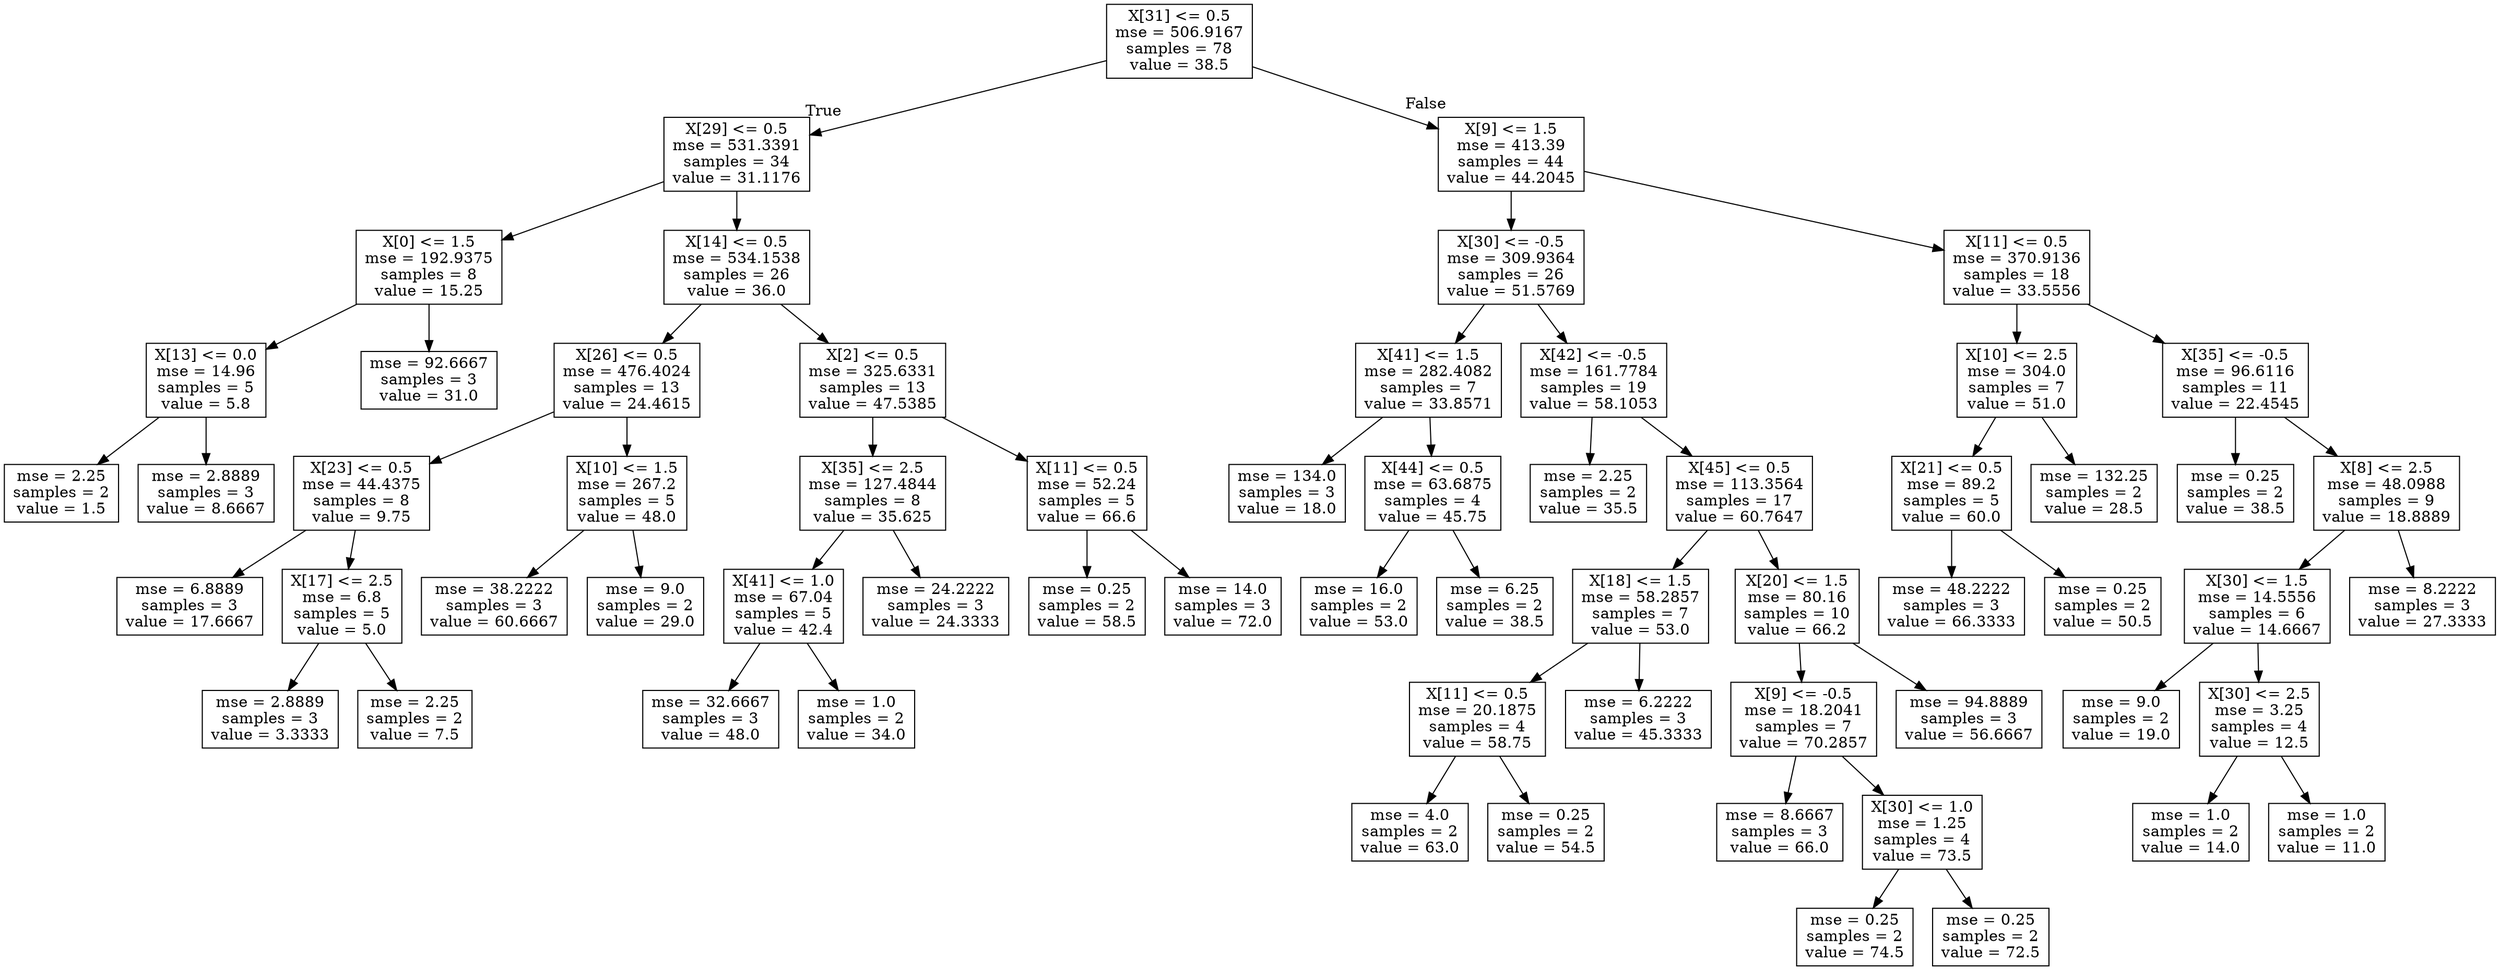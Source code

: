 digraph Tree {
node [shape=box] ;
0 [label="X[31] <= 0.5\nmse = 506.9167\nsamples = 78\nvalue = 38.5"] ;
1 [label="X[29] <= 0.5\nmse = 531.3391\nsamples = 34\nvalue = 31.1176"] ;
0 -> 1 [labeldistance=2.5, labelangle=45, headlabel="True"] ;
2 [label="X[0] <= 1.5\nmse = 192.9375\nsamples = 8\nvalue = 15.25"] ;
1 -> 2 ;
3 [label="X[13] <= 0.0\nmse = 14.96\nsamples = 5\nvalue = 5.8"] ;
2 -> 3 ;
4 [label="mse = 2.25\nsamples = 2\nvalue = 1.5"] ;
3 -> 4 ;
5 [label="mse = 2.8889\nsamples = 3\nvalue = 8.6667"] ;
3 -> 5 ;
6 [label="mse = 92.6667\nsamples = 3\nvalue = 31.0"] ;
2 -> 6 ;
7 [label="X[14] <= 0.5\nmse = 534.1538\nsamples = 26\nvalue = 36.0"] ;
1 -> 7 ;
8 [label="X[26] <= 0.5\nmse = 476.4024\nsamples = 13\nvalue = 24.4615"] ;
7 -> 8 ;
9 [label="X[23] <= 0.5\nmse = 44.4375\nsamples = 8\nvalue = 9.75"] ;
8 -> 9 ;
10 [label="mse = 6.8889\nsamples = 3\nvalue = 17.6667"] ;
9 -> 10 ;
11 [label="X[17] <= 2.5\nmse = 6.8\nsamples = 5\nvalue = 5.0"] ;
9 -> 11 ;
12 [label="mse = 2.8889\nsamples = 3\nvalue = 3.3333"] ;
11 -> 12 ;
13 [label="mse = 2.25\nsamples = 2\nvalue = 7.5"] ;
11 -> 13 ;
14 [label="X[10] <= 1.5\nmse = 267.2\nsamples = 5\nvalue = 48.0"] ;
8 -> 14 ;
15 [label="mse = 38.2222\nsamples = 3\nvalue = 60.6667"] ;
14 -> 15 ;
16 [label="mse = 9.0\nsamples = 2\nvalue = 29.0"] ;
14 -> 16 ;
17 [label="X[2] <= 0.5\nmse = 325.6331\nsamples = 13\nvalue = 47.5385"] ;
7 -> 17 ;
18 [label="X[35] <= 2.5\nmse = 127.4844\nsamples = 8\nvalue = 35.625"] ;
17 -> 18 ;
19 [label="X[41] <= 1.0\nmse = 67.04\nsamples = 5\nvalue = 42.4"] ;
18 -> 19 ;
20 [label="mse = 32.6667\nsamples = 3\nvalue = 48.0"] ;
19 -> 20 ;
21 [label="mse = 1.0\nsamples = 2\nvalue = 34.0"] ;
19 -> 21 ;
22 [label="mse = 24.2222\nsamples = 3\nvalue = 24.3333"] ;
18 -> 22 ;
23 [label="X[11] <= 0.5\nmse = 52.24\nsamples = 5\nvalue = 66.6"] ;
17 -> 23 ;
24 [label="mse = 0.25\nsamples = 2\nvalue = 58.5"] ;
23 -> 24 ;
25 [label="mse = 14.0\nsamples = 3\nvalue = 72.0"] ;
23 -> 25 ;
26 [label="X[9] <= 1.5\nmse = 413.39\nsamples = 44\nvalue = 44.2045"] ;
0 -> 26 [labeldistance=2.5, labelangle=-45, headlabel="False"] ;
27 [label="X[30] <= -0.5\nmse = 309.9364\nsamples = 26\nvalue = 51.5769"] ;
26 -> 27 ;
28 [label="X[41] <= 1.5\nmse = 282.4082\nsamples = 7\nvalue = 33.8571"] ;
27 -> 28 ;
29 [label="mse = 134.0\nsamples = 3\nvalue = 18.0"] ;
28 -> 29 ;
30 [label="X[44] <= 0.5\nmse = 63.6875\nsamples = 4\nvalue = 45.75"] ;
28 -> 30 ;
31 [label="mse = 16.0\nsamples = 2\nvalue = 53.0"] ;
30 -> 31 ;
32 [label="mse = 6.25\nsamples = 2\nvalue = 38.5"] ;
30 -> 32 ;
33 [label="X[42] <= -0.5\nmse = 161.7784\nsamples = 19\nvalue = 58.1053"] ;
27 -> 33 ;
34 [label="mse = 2.25\nsamples = 2\nvalue = 35.5"] ;
33 -> 34 ;
35 [label="X[45] <= 0.5\nmse = 113.3564\nsamples = 17\nvalue = 60.7647"] ;
33 -> 35 ;
36 [label="X[18] <= 1.5\nmse = 58.2857\nsamples = 7\nvalue = 53.0"] ;
35 -> 36 ;
37 [label="X[11] <= 0.5\nmse = 20.1875\nsamples = 4\nvalue = 58.75"] ;
36 -> 37 ;
38 [label="mse = 4.0\nsamples = 2\nvalue = 63.0"] ;
37 -> 38 ;
39 [label="mse = 0.25\nsamples = 2\nvalue = 54.5"] ;
37 -> 39 ;
40 [label="mse = 6.2222\nsamples = 3\nvalue = 45.3333"] ;
36 -> 40 ;
41 [label="X[20] <= 1.5\nmse = 80.16\nsamples = 10\nvalue = 66.2"] ;
35 -> 41 ;
42 [label="X[9] <= -0.5\nmse = 18.2041\nsamples = 7\nvalue = 70.2857"] ;
41 -> 42 ;
43 [label="mse = 8.6667\nsamples = 3\nvalue = 66.0"] ;
42 -> 43 ;
44 [label="X[30] <= 1.0\nmse = 1.25\nsamples = 4\nvalue = 73.5"] ;
42 -> 44 ;
45 [label="mse = 0.25\nsamples = 2\nvalue = 74.5"] ;
44 -> 45 ;
46 [label="mse = 0.25\nsamples = 2\nvalue = 72.5"] ;
44 -> 46 ;
47 [label="mse = 94.8889\nsamples = 3\nvalue = 56.6667"] ;
41 -> 47 ;
48 [label="X[11] <= 0.5\nmse = 370.9136\nsamples = 18\nvalue = 33.5556"] ;
26 -> 48 ;
49 [label="X[10] <= 2.5\nmse = 304.0\nsamples = 7\nvalue = 51.0"] ;
48 -> 49 ;
50 [label="X[21] <= 0.5\nmse = 89.2\nsamples = 5\nvalue = 60.0"] ;
49 -> 50 ;
51 [label="mse = 48.2222\nsamples = 3\nvalue = 66.3333"] ;
50 -> 51 ;
52 [label="mse = 0.25\nsamples = 2\nvalue = 50.5"] ;
50 -> 52 ;
53 [label="mse = 132.25\nsamples = 2\nvalue = 28.5"] ;
49 -> 53 ;
54 [label="X[35] <= -0.5\nmse = 96.6116\nsamples = 11\nvalue = 22.4545"] ;
48 -> 54 ;
55 [label="mse = 0.25\nsamples = 2\nvalue = 38.5"] ;
54 -> 55 ;
56 [label="X[8] <= 2.5\nmse = 48.0988\nsamples = 9\nvalue = 18.8889"] ;
54 -> 56 ;
57 [label="X[30] <= 1.5\nmse = 14.5556\nsamples = 6\nvalue = 14.6667"] ;
56 -> 57 ;
58 [label="mse = 9.0\nsamples = 2\nvalue = 19.0"] ;
57 -> 58 ;
59 [label="X[30] <= 2.5\nmse = 3.25\nsamples = 4\nvalue = 12.5"] ;
57 -> 59 ;
60 [label="mse = 1.0\nsamples = 2\nvalue = 14.0"] ;
59 -> 60 ;
61 [label="mse = 1.0\nsamples = 2\nvalue = 11.0"] ;
59 -> 61 ;
62 [label="mse = 8.2222\nsamples = 3\nvalue = 27.3333"] ;
56 -> 62 ;
}